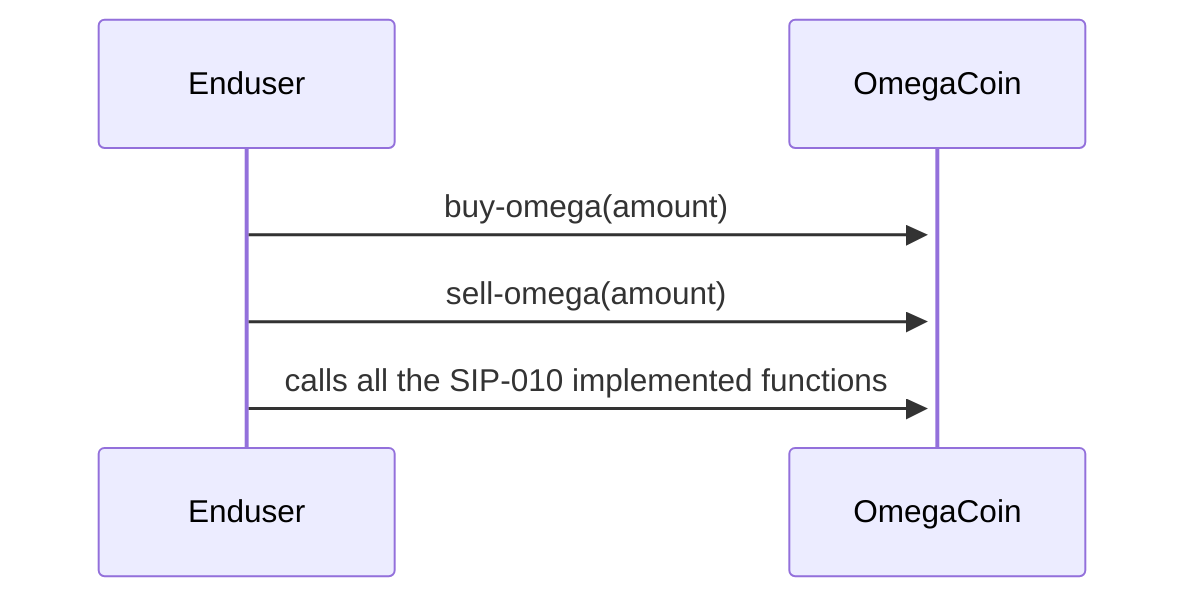 sequenceDiagram
  Enduser->>+OmegaCoin: buy-omega(amount)
  Enduser->>+OmegaCoin: sell-omega(amount)
  Enduser->>+OmegaCoin: calls all the SIP-010 implemented functions